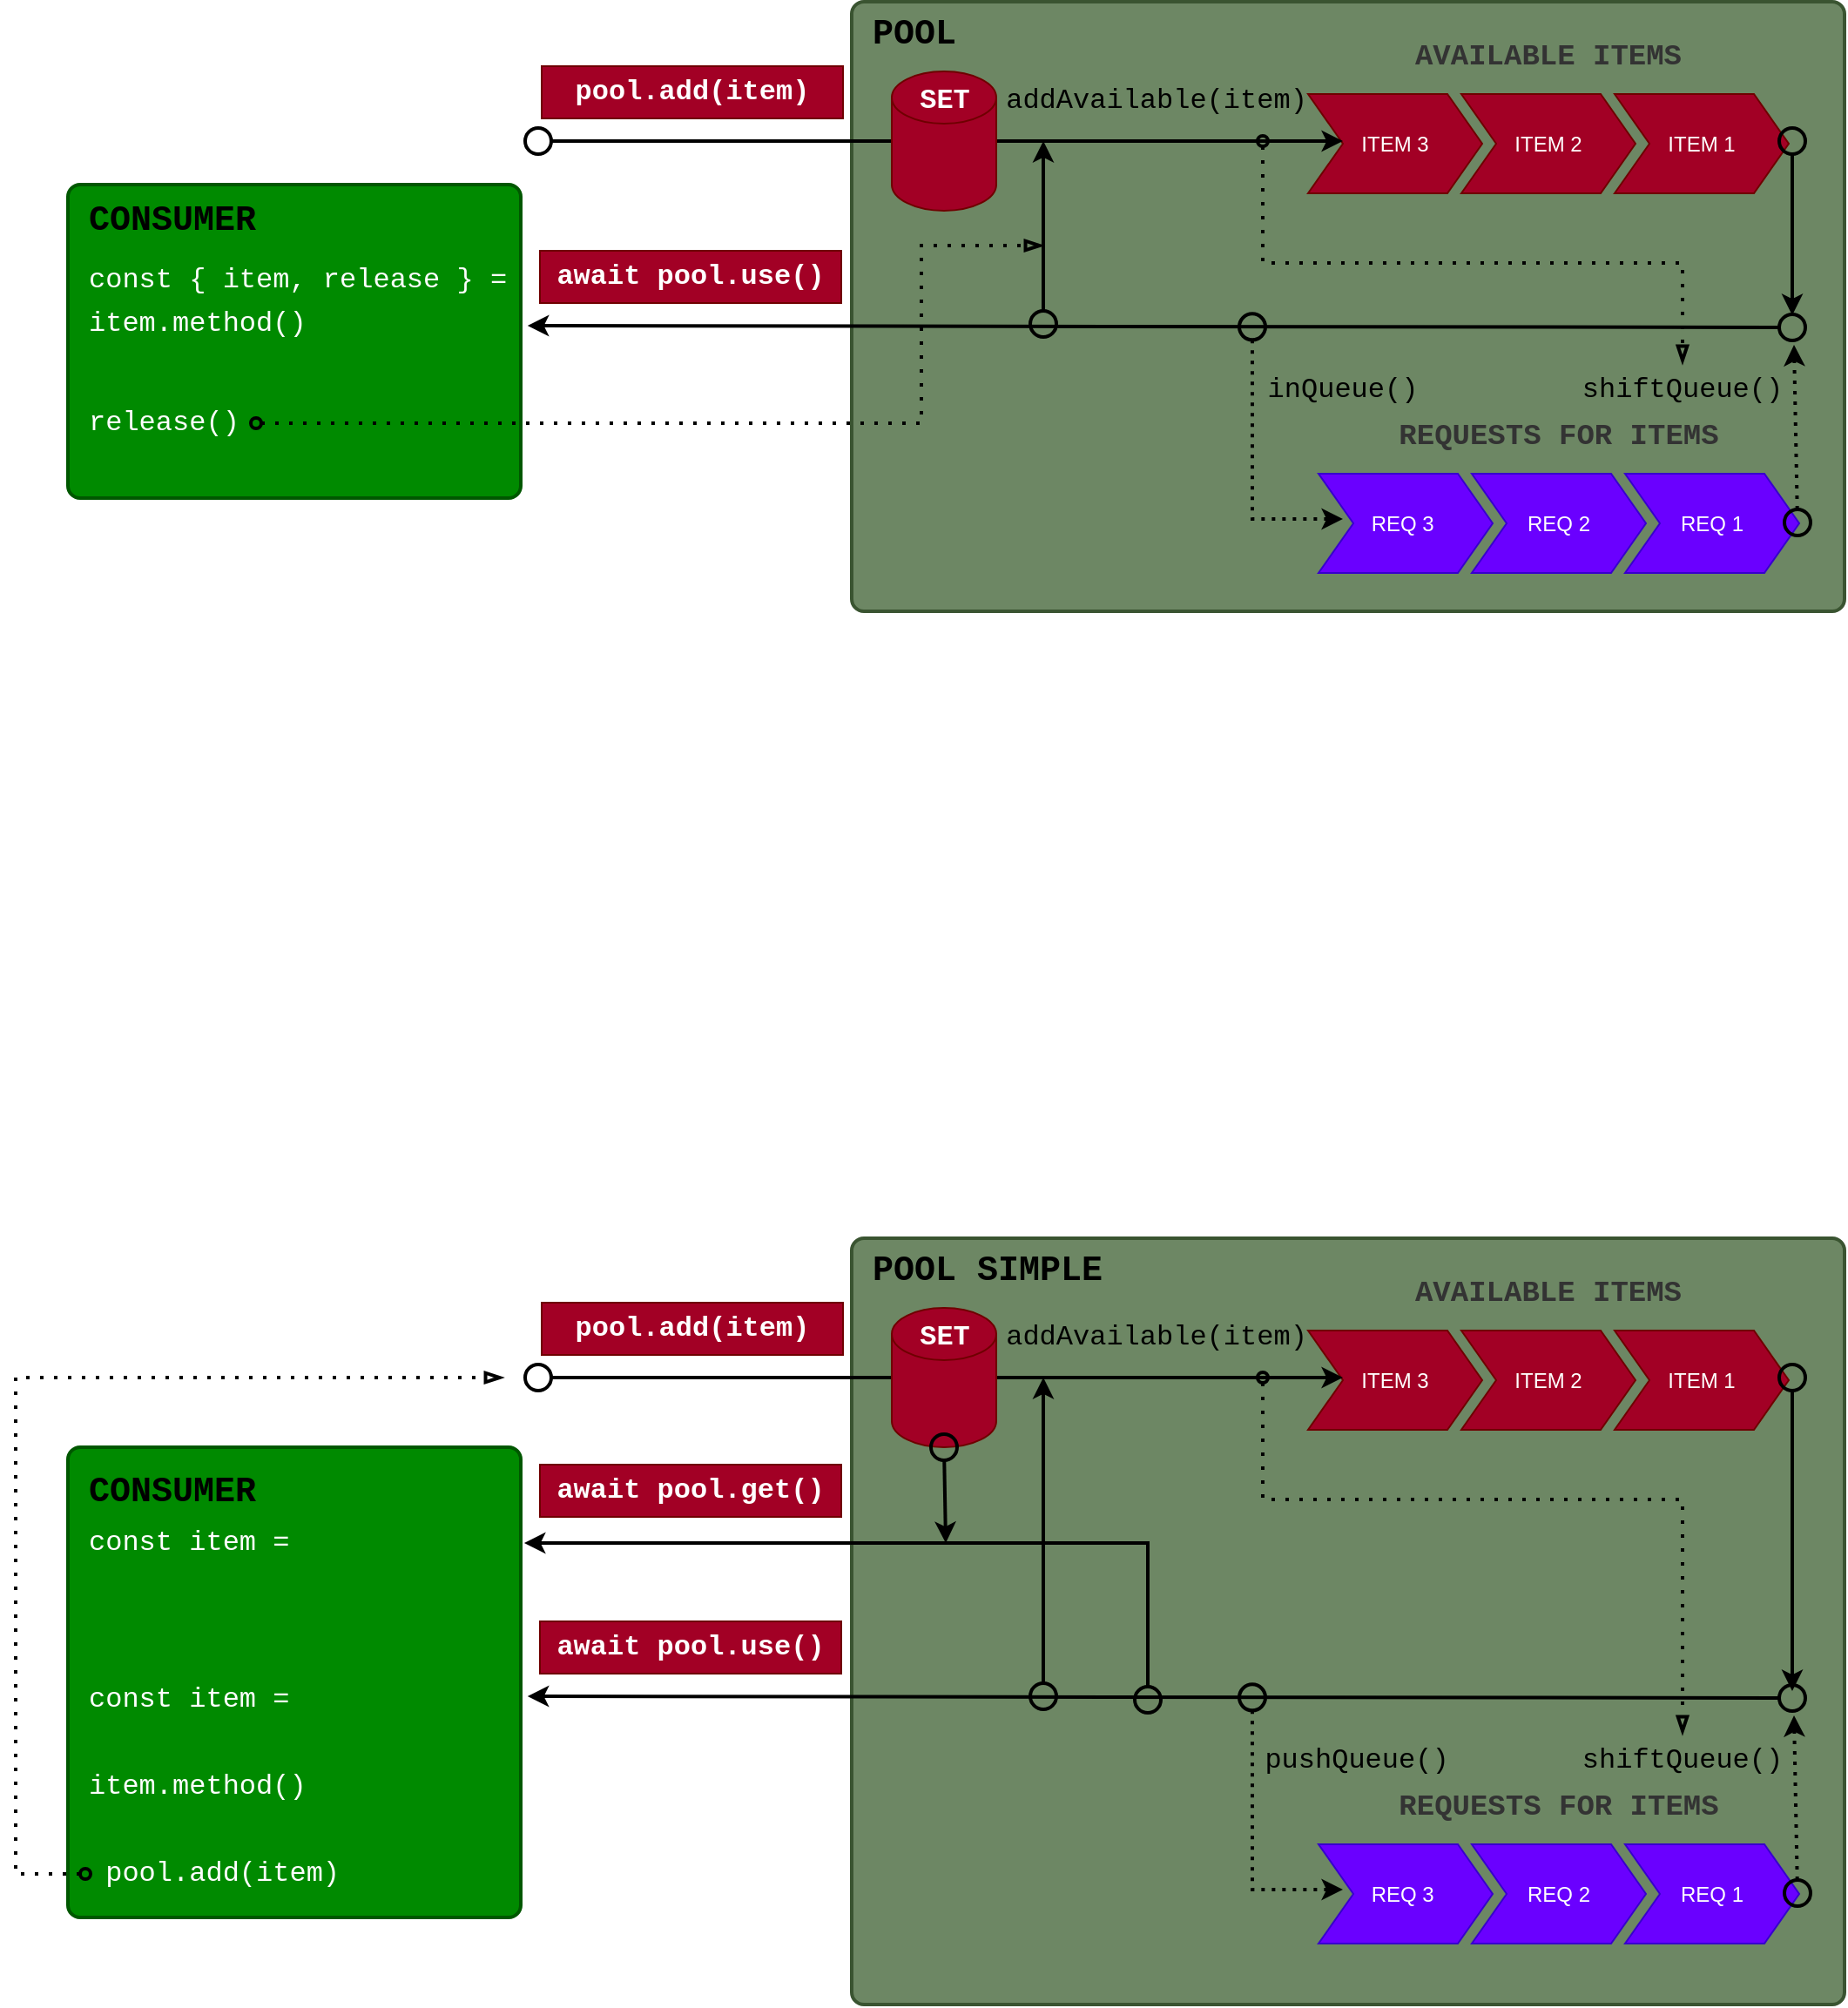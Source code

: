 <mxfile version="20.8.10" type="device" pages="2"><diagram id="prtHgNgQTEPvFCAcTncT" name="POOL"><mxGraphModel dx="2388" dy="1397" grid="1" gridSize="10" guides="1" tooltips="1" connect="1" arrows="1" fold="1" page="1" pageScale="1" pageWidth="1169" pageHeight="827" math="0" shadow="0"><root><mxCell id="0"/><mxCell id="1" parent="0"/><mxCell id="layP9ToiB4lRC02KzmWV-31" value="" style="rounded=1;whiteSpace=wrap;html=1;absoluteArcSize=1;arcSize=14;strokeWidth=2;fillColor=#008a00;strokeColor=#005700;fontColor=#ffffff;" parent="1" vertex="1"><mxGeometry x="50" y="315" width="260" height="180" as="geometry"/></mxCell><mxCell id="layP9ToiB4lRC02KzmWV-10" value="" style="rounded=1;whiteSpace=wrap;html=1;absoluteArcSize=1;arcSize=14;strokeWidth=2;fillColor=#6d8764;fontColor=#ffffff;strokeColor=#3A5431;" parent="1" vertex="1"><mxGeometry x="500" y="210" width="570" height="350" as="geometry"/></mxCell><mxCell id="layP9ToiB4lRC02KzmWV-11" value="&lt;font color=&quot;#333333&quot; style=&quot;font-size: 17px;&quot; face=&quot;Courier New&quot;&gt;AVAILABLE ITEMS&lt;/font&gt;" style="swimlane;childLayout=stackLayout;horizontal=1;fillColor=none;horizontalStack=1;resizeParent=1;resizeParentMax=0;resizeLast=0;collapsible=0;strokeColor=none;stackBorder=10;stackSpacing=-12;resizable=1;align=center;points=[];whiteSpace=wrap;html=1;" parent="1" vertex="1"><mxGeometry x="752" y="230" width="296" height="100" as="geometry"/></mxCell><mxCell id="layP9ToiB4lRC02KzmWV-12" value="ITEM 3" style="shape=step;perimeter=stepPerimeter;fixedSize=1;points=[];whiteSpace=wrap;html=1;fillColor=#a20025;fontColor=#ffffff;strokeColor=#6F0000;" parent="layP9ToiB4lRC02KzmWV-11" vertex="1"><mxGeometry x="10" y="33" width="100" height="57" as="geometry"/></mxCell><mxCell id="layP9ToiB4lRC02KzmWV-13" value="ITEM 2" style="shape=step;perimeter=stepPerimeter;fixedSize=1;points=[];whiteSpace=wrap;html=1;fillColor=#a20025;fontColor=#ffffff;strokeColor=#6F0000;" parent="layP9ToiB4lRC02KzmWV-11" vertex="1"><mxGeometry x="98" y="33" width="100" height="57" as="geometry"/></mxCell><mxCell id="layP9ToiB4lRC02KzmWV-14" value="ITEM 1" style="shape=step;perimeter=stepPerimeter;fixedSize=1;points=[];whiteSpace=wrap;html=1;fillColor=#a20025;fontColor=#ffffff;strokeColor=#6F0000;" parent="layP9ToiB4lRC02KzmWV-11" vertex="1"><mxGeometry x="186" y="33" width="100" height="57" as="geometry"/></mxCell><mxCell id="layP9ToiB4lRC02KzmWV-16" value="&lt;font color=&quot;#333333&quot; style=&quot;font-size: 17px;&quot; face=&quot;Courier New&quot;&gt;REQUESTS FOR ITEMS&lt;/font&gt;" style="swimlane;childLayout=stackLayout;horizontal=1;fillColor=none;horizontalStack=1;resizeParent=1;resizeParentMax=0;resizeLast=0;collapsible=0;strokeColor=none;stackBorder=10;stackSpacing=-12;resizable=1;align=center;points=[];whiteSpace=wrap;html=1;" parent="1" vertex="1"><mxGeometry x="758" y="448" width="296" height="100" as="geometry"/></mxCell><mxCell id="layP9ToiB4lRC02KzmWV-17" value="REQ 3&amp;nbsp;" style="shape=step;perimeter=stepPerimeter;fixedSize=1;points=[];whiteSpace=wrap;html=1;fillColor=#6a00ff;fontColor=#ffffff;strokeColor=#3700CC;" parent="layP9ToiB4lRC02KzmWV-16" vertex="1"><mxGeometry x="10" y="33" width="100" height="57" as="geometry"/></mxCell><mxCell id="layP9ToiB4lRC02KzmWV-18" value="REQ 2" style="shape=step;perimeter=stepPerimeter;fixedSize=1;points=[];whiteSpace=wrap;html=1;fillColor=#6a00ff;fontColor=#ffffff;strokeColor=#3700CC;" parent="layP9ToiB4lRC02KzmWV-16" vertex="1"><mxGeometry x="98" y="33" width="100" height="57" as="geometry"/></mxCell><mxCell id="layP9ToiB4lRC02KzmWV-19" value="REQ 1" style="shape=step;perimeter=stepPerimeter;fixedSize=1;points=[];whiteSpace=wrap;html=1;fillColor=#6a00ff;fontColor=#ffffff;strokeColor=#3700CC;" parent="layP9ToiB4lRC02KzmWV-16" vertex="1"><mxGeometry x="186" y="33" width="100" height="57" as="geometry"/></mxCell><mxCell id="layP9ToiB4lRC02KzmWV-22" value="" style="endArrow=classic;html=1;rounded=0;entryX=0.2;entryY=0.474;entryDx=0;entryDy=0;entryPerimeter=0;spacing=2;strokeWidth=2;startArrow=oval;startFill=0;startSize=15;" parent="1" target="layP9ToiB4lRC02KzmWV-12" edge="1"><mxGeometry relative="1" as="geometry"><mxPoint x="320" y="290" as="sourcePoint"/><mxPoint x="570" y="290" as="targetPoint"/></mxGeometry></mxCell><mxCell id="layP9ToiB4lRC02KzmWV-29" value="" style="endArrow=classic;html=1;rounded=0;startArrow=oval;startFill=0;endSize=6;startSize=15;spacing=2;strokeWidth=2;entryX=1.015;entryY=0.45;entryDx=0;entryDy=0;entryPerimeter=0;" parent="1" target="layP9ToiB4lRC02KzmWV-31" edge="1"><mxGeometry relative="1" as="geometry"><mxPoint x="1040" y="397" as="sourcePoint"/><mxPoint x="340" y="397" as="targetPoint"/></mxGeometry></mxCell><mxCell id="layP9ToiB4lRC02KzmWV-32" value="" style="endArrow=classic;html=1;rounded=0;spacing=2;strokeWidth=2;startArrow=oval;startFill=0;endSize=6;startSize=15;" parent="1" edge="1"><mxGeometry width="50" height="50" relative="1" as="geometry"><mxPoint x="610" y="395" as="sourcePoint"/><mxPoint x="610" y="290" as="targetPoint"/></mxGeometry></mxCell><mxCell id="layP9ToiB4lRC02KzmWV-37" value="" style="endArrow=classic;html=1;rounded=0;exitX=0.99;exitY=0.491;exitDx=0;exitDy=0;exitPerimeter=0;startArrow=oval;startFill=0;endFill=1;endSize=6;startSize=15;spacing=2;strokeWidth=2;dashed=1;dashPattern=1 2;" parent="1" source="layP9ToiB4lRC02KzmWV-19" edge="1"><mxGeometry width="50" height="50" relative="1" as="geometry"><mxPoint x="1002" y="340" as="sourcePoint"/><mxPoint x="1041" y="407" as="targetPoint"/></mxGeometry></mxCell><mxCell id="layP9ToiB4lRC02KzmWV-38" value="pool.add(item)" style="text;html=1;strokeColor=#6F0000;fillColor=#a20025;align=center;verticalAlign=middle;whiteSpace=wrap;rounded=0;fontFamily=Courier New;fontSize=16;fontColor=#ffffff;fontStyle=1" parent="1" vertex="1"><mxGeometry x="322" y="247" width="173" height="30" as="geometry"/></mxCell><mxCell id="layP9ToiB4lRC02KzmWV-39" value="await pool.use()" style="text;html=1;strokeColor=#6F0000;fillColor=#a20025;align=center;verticalAlign=middle;whiteSpace=wrap;rounded=0;fontFamily=Courier New;fontSize=16;fontColor=#ffffff;fontStyle=1" parent="1" vertex="1"><mxGeometry x="321" y="353" width="173" height="30" as="geometry"/></mxCell><mxCell id="layP9ToiB4lRC02KzmWV-40" value="release()" style="text;html=1;strokeColor=none;fillColor=none;align=left;verticalAlign=middle;whiteSpace=wrap;rounded=0;fontFamily=Courier New;fontSize=16;fontColor=#ffffff;" parent="1" vertex="1"><mxGeometry x="60" y="437" width="98" height="30" as="geometry"/></mxCell><mxCell id="layP9ToiB4lRC02KzmWV-43" value="shiftQueue()" style="text;html=1;strokeColor=none;fillColor=none;align=center;verticalAlign=middle;whiteSpace=wrap;rounded=0;fontFamily=Courier New;fontSize=16;" parent="1" vertex="1"><mxGeometry x="917" y="418" width="120" height="30" as="geometry"/></mxCell><mxCell id="layP9ToiB4lRC02KzmWV-44" value="inQueue()" style="text;html=1;strokeColor=none;fillColor=none;align=center;verticalAlign=middle;whiteSpace=wrap;rounded=0;fontFamily=Courier New;fontSize=16;" parent="1" vertex="1"><mxGeometry x="752" y="418" width="60" height="30" as="geometry"/></mxCell><mxCell id="layP9ToiB4lRC02KzmWV-47" value="" style="endArrow=classic;html=1;rounded=0;startArrow=oval;startFill=0;startSize=15;spacing=2;strokeWidth=2;edgeStyle=elbowEdgeStyle;elbow=vertical;dashed=1;dashPattern=1 2;entryX=0.14;entryY=0.456;entryDx=0;entryDy=0;entryPerimeter=0;" parent="1" target="layP9ToiB4lRC02KzmWV-17" edge="1"><mxGeometry width="50" height="50" relative="1" as="geometry"><mxPoint x="730" y="396.68" as="sourcePoint"/><mxPoint x="780" y="490" as="targetPoint"/><Array as="points"><mxPoint x="760" y="507"/></Array></mxGeometry></mxCell><mxCell id="layP9ToiB4lRC02KzmWV-49" value="POOL" style="text;html=1;strokeColor=none;fillColor=none;align=left;verticalAlign=middle;whiteSpace=wrap;rounded=0;fontFamily=Courier New;fontSize=20;fontStyle=1" parent="1" vertex="1"><mxGeometry x="510" y="213" width="60" height="30" as="geometry"/></mxCell><mxCell id="layP9ToiB4lRC02KzmWV-54" value="CONSUMER" style="text;html=1;strokeColor=none;fillColor=none;align=left;verticalAlign=middle;whiteSpace=wrap;rounded=0;fontFamily=Courier New;fontSize=20;fontStyle=1" parent="1" vertex="1"><mxGeometry x="60" y="320" width="60" height="30" as="geometry"/></mxCell><mxCell id="layP9ToiB4lRC02KzmWV-55" value="" style="endArrow=blockThin;dashed=1;html=1;dashPattern=1 3;strokeWidth=2;rounded=0;edgeStyle=elbowEdgeStyle;startArrow=oval;startFill=0;endFill=0;entryX=0.5;entryY=0;entryDx=0;entryDy=0;elbow=vertical;" parent="1" target="layP9ToiB4lRC02KzmWV-43" edge="1"><mxGeometry width="50" height="50" relative="1" as="geometry"><mxPoint x="736" y="290" as="sourcePoint"/><mxPoint x="889.0" y="366" as="targetPoint"/><Array as="points"><mxPoint x="860" y="360"/></Array></mxGeometry></mxCell><mxCell id="-CQFBuDnWnxYUMfJOQEK-1" value="addAvailable(item)" style="text;html=1;strokeColor=none;fillColor=none;align=center;verticalAlign=middle;whiteSpace=wrap;rounded=0;fontFamily=Courier New;fontSize=16;" parent="1" vertex="1"><mxGeometry x="615" y="252" width="120" height="30" as="geometry"/></mxCell><mxCell id="hxqacitkzJQxrEjLy1sz-1" value="const&amp;nbsp;{ item, release } =" style="text;html=1;strokeColor=none;fillColor=none;align=left;verticalAlign=middle;whiteSpace=wrap;rounded=0;fontFamily=Courier New;fontSize=16;fontColor=#ffffff;" parent="1" vertex="1"><mxGeometry x="60" y="355" width="250" height="30" as="geometry"/></mxCell><mxCell id="hxqacitkzJQxrEjLy1sz-2" value="item.method()" style="text;html=1;strokeColor=none;fillColor=none;align=left;verticalAlign=middle;whiteSpace=wrap;rounded=0;fontFamily=Courier New;fontSize=16;fontColor=#ffffff;" parent="1" vertex="1"><mxGeometry x="60" y="379.5" width="98" height="30" as="geometry"/></mxCell><mxCell id="hxqacitkzJQxrEjLy1sz-5" value="" style="endArrow=blockThin;dashed=1;html=1;dashPattern=1 3;strokeWidth=2;rounded=0;edgeStyle=elbowEdgeStyle;startArrow=oval;startFill=0;endFill=0;exitX=1;exitY=0.5;exitDx=0;exitDy=0;" parent="1" source="layP9ToiB4lRC02KzmWV-40" edge="1"><mxGeometry width="50" height="50" relative="1" as="geometry"><mxPoint x="330" y="450" as="sourcePoint"/><mxPoint x="610" y="350" as="targetPoint"/><Array as="points"><mxPoint x="540" y="420"/></Array></mxGeometry></mxCell><mxCell id="U_ddFZ2nkHVzu4WkRLTJ-3" value="" style="endArrow=classic;html=1;rounded=0;spacing=2;strokeWidth=2;startArrow=oval;startFill=0;endSize=6;startSize=15;exitX=1.02;exitY=0.474;exitDx=0;exitDy=0;exitPerimeter=0;" parent="1" source="layP9ToiB4lRC02KzmWV-14" edge="1"><mxGeometry width="50" height="50" relative="1" as="geometry"><mxPoint x="1010" y="440" as="sourcePoint"/><mxPoint x="1040" y="390" as="targetPoint"/></mxGeometry></mxCell><mxCell id="dOyptY4ot9F83NCu5IWQ-2" value="" style="shape=cylinder3;whiteSpace=wrap;html=1;boundedLbl=1;backgroundOutline=1;size=15;fontSize=12;fontFamily=Helvetica;fillColor=#a20025;strokeColor=#6F0000;fontColor=#ffffff;gradientColor=none;rounded=0;" parent="1" vertex="1"><mxGeometry x="523" y="250" width="60" height="80" as="geometry"/></mxCell><mxCell id="dOyptY4ot9F83NCu5IWQ-3" value="SET" style="text;html=1;strokeColor=none;fillColor=none;align=center;verticalAlign=middle;whiteSpace=wrap;rounded=0;fontFamily=Courier New;fontSize=16;fontColor=#ffffff;fontStyle=1" parent="1" vertex="1"><mxGeometry x="533.5" y="252" width="39" height="30" as="geometry"/></mxCell><mxCell id="q2NDFswc4IHR9Oi5bG0A-1" value="" style="rounded=1;whiteSpace=wrap;html=1;absoluteArcSize=1;arcSize=14;strokeWidth=2;fillColor=#008a00;strokeColor=#005700;fontColor=#ffffff;" parent="1" vertex="1"><mxGeometry x="50" y="1040" width="260" height="270" as="geometry"/></mxCell><mxCell id="q2NDFswc4IHR9Oi5bG0A-2" value="" style="rounded=1;whiteSpace=wrap;html=1;absoluteArcSize=1;arcSize=14;strokeWidth=2;fillColor=#6d8764;fontColor=#ffffff;strokeColor=#3A5431;" parent="1" vertex="1"><mxGeometry x="500" y="920" width="570" height="440" as="geometry"/></mxCell><mxCell id="q2NDFswc4IHR9Oi5bG0A-3" value="&lt;font color=&quot;#333333&quot; style=&quot;font-size: 17px;&quot; face=&quot;Courier New&quot;&gt;AVAILABLE ITEMS&lt;/font&gt;" style="swimlane;childLayout=stackLayout;horizontal=1;fillColor=none;horizontalStack=1;resizeParent=1;resizeParentMax=0;resizeLast=0;collapsible=0;strokeColor=none;stackBorder=10;stackSpacing=-12;resizable=1;align=center;points=[];whiteSpace=wrap;html=1;" parent="1" vertex="1"><mxGeometry x="752" y="940" width="296" height="100" as="geometry"/></mxCell><mxCell id="q2NDFswc4IHR9Oi5bG0A-4" value="ITEM 3" style="shape=step;perimeter=stepPerimeter;fixedSize=1;points=[];whiteSpace=wrap;html=1;fillColor=#a20025;fontColor=#ffffff;strokeColor=#6F0000;" parent="q2NDFswc4IHR9Oi5bG0A-3" vertex="1"><mxGeometry x="10" y="33" width="100" height="57" as="geometry"/></mxCell><mxCell id="q2NDFswc4IHR9Oi5bG0A-5" value="ITEM 2" style="shape=step;perimeter=stepPerimeter;fixedSize=1;points=[];whiteSpace=wrap;html=1;fillColor=#a20025;fontColor=#ffffff;strokeColor=#6F0000;" parent="q2NDFswc4IHR9Oi5bG0A-3" vertex="1"><mxGeometry x="98" y="33" width="100" height="57" as="geometry"/></mxCell><mxCell id="q2NDFswc4IHR9Oi5bG0A-6" value="ITEM 1" style="shape=step;perimeter=stepPerimeter;fixedSize=1;points=[];whiteSpace=wrap;html=1;fillColor=#a20025;fontColor=#ffffff;strokeColor=#6F0000;" parent="q2NDFswc4IHR9Oi5bG0A-3" vertex="1"><mxGeometry x="186" y="33" width="100" height="57" as="geometry"/></mxCell><mxCell id="q2NDFswc4IHR9Oi5bG0A-7" value="&lt;font color=&quot;#333333&quot; style=&quot;font-size: 17px;&quot; face=&quot;Courier New&quot;&gt;REQUESTS FOR ITEMS&lt;/font&gt;" style="swimlane;childLayout=stackLayout;horizontal=1;fillColor=none;horizontalStack=1;resizeParent=1;resizeParentMax=0;resizeLast=0;collapsible=0;strokeColor=none;stackBorder=10;stackSpacing=-12;resizable=1;align=center;points=[];whiteSpace=wrap;html=1;" parent="1" vertex="1"><mxGeometry x="758" y="1235" width="296" height="100" as="geometry"/></mxCell><mxCell id="q2NDFswc4IHR9Oi5bG0A-8" value="REQ 3&amp;nbsp;" style="shape=step;perimeter=stepPerimeter;fixedSize=1;points=[];whiteSpace=wrap;html=1;fillColor=#6a00ff;fontColor=#ffffff;strokeColor=#3700CC;" parent="q2NDFswc4IHR9Oi5bG0A-7" vertex="1"><mxGeometry x="10" y="33" width="100" height="57" as="geometry"/></mxCell><mxCell id="q2NDFswc4IHR9Oi5bG0A-9" value="REQ 2" style="shape=step;perimeter=stepPerimeter;fixedSize=1;points=[];whiteSpace=wrap;html=1;fillColor=#6a00ff;fontColor=#ffffff;strokeColor=#3700CC;" parent="q2NDFswc4IHR9Oi5bG0A-7" vertex="1"><mxGeometry x="98" y="33" width="100" height="57" as="geometry"/></mxCell><mxCell id="q2NDFswc4IHR9Oi5bG0A-10" value="REQ 1" style="shape=step;perimeter=stepPerimeter;fixedSize=1;points=[];whiteSpace=wrap;html=1;fillColor=#6a00ff;fontColor=#ffffff;strokeColor=#3700CC;" parent="q2NDFswc4IHR9Oi5bG0A-7" vertex="1"><mxGeometry x="186" y="33" width="100" height="57" as="geometry"/></mxCell><mxCell id="q2NDFswc4IHR9Oi5bG0A-11" value="" style="endArrow=classic;html=1;rounded=0;entryX=0.2;entryY=0.474;entryDx=0;entryDy=0;entryPerimeter=0;spacing=2;strokeWidth=2;startArrow=oval;startFill=0;startSize=15;" parent="1" target="q2NDFswc4IHR9Oi5bG0A-4" edge="1"><mxGeometry relative="1" as="geometry"><mxPoint x="320" y="1000" as="sourcePoint"/><mxPoint x="570" y="1000" as="targetPoint"/></mxGeometry></mxCell><mxCell id="q2NDFswc4IHR9Oi5bG0A-12" value="" style="endArrow=classic;html=1;rounded=0;startArrow=oval;startFill=0;endSize=6;startSize=15;spacing=2;strokeWidth=2;entryX=1.015;entryY=0.45;entryDx=0;entryDy=0;entryPerimeter=0;" parent="1" edge="1"><mxGeometry relative="1" as="geometry"><mxPoint x="1040" y="1184" as="sourcePoint"/><mxPoint x="313.9" y="1183" as="targetPoint"/></mxGeometry></mxCell><mxCell id="q2NDFswc4IHR9Oi5bG0A-13" value="" style="endArrow=classic;html=1;rounded=0;spacing=2;strokeWidth=2;startArrow=oval;startFill=0;endSize=6;startSize=15;" parent="1" edge="1"><mxGeometry width="50" height="50" relative="1" as="geometry"><mxPoint x="610" y="1183" as="sourcePoint"/><mxPoint x="610" y="1000" as="targetPoint"/></mxGeometry></mxCell><mxCell id="q2NDFswc4IHR9Oi5bG0A-14" value="" style="endArrow=classic;html=1;rounded=0;exitX=0.99;exitY=0.491;exitDx=0;exitDy=0;exitPerimeter=0;startArrow=oval;startFill=0;endFill=1;endSize=6;startSize=15;spacing=2;strokeWidth=2;dashed=1;dashPattern=1 2;" parent="1" source="q2NDFswc4IHR9Oi5bG0A-10" edge="1"><mxGeometry width="50" height="50" relative="1" as="geometry"><mxPoint x="1002" y="1127" as="sourcePoint"/><mxPoint x="1041" y="1194" as="targetPoint"/></mxGeometry></mxCell><mxCell id="q2NDFswc4IHR9Oi5bG0A-15" value="pool.add(item)" style="text;html=1;strokeColor=#6F0000;fillColor=#a20025;align=center;verticalAlign=middle;whiteSpace=wrap;rounded=0;fontFamily=Courier New;fontSize=16;fontColor=#ffffff;fontStyle=1" parent="1" vertex="1"><mxGeometry x="322" y="957" width="173" height="30" as="geometry"/></mxCell><mxCell id="q2NDFswc4IHR9Oi5bG0A-16" value="await pool.use()" style="text;html=1;strokeColor=#6F0000;fillColor=#a20025;align=center;verticalAlign=middle;whiteSpace=wrap;rounded=0;fontFamily=Courier New;fontSize=16;fontColor=#ffffff;fontStyle=1" parent="1" vertex="1"><mxGeometry x="321" y="1140" width="173" height="30" as="geometry"/></mxCell><mxCell id="q2NDFswc4IHR9Oi5bG0A-17" value="&amp;nbsp;pool.add(item)" style="text;html=1;strokeColor=none;fillColor=none;align=left;verticalAlign=middle;whiteSpace=wrap;rounded=0;fontFamily=Courier New;fontSize=16;fontColor=#ffffff;" parent="1" vertex="1"><mxGeometry x="60" y="1270" width="150" height="30" as="geometry"/></mxCell><mxCell id="q2NDFswc4IHR9Oi5bG0A-18" value="shiftQueue()" style="text;html=1;strokeColor=none;fillColor=none;align=center;verticalAlign=middle;whiteSpace=wrap;rounded=0;fontFamily=Courier New;fontSize=16;" parent="1" vertex="1"><mxGeometry x="917" y="1205" width="120" height="30" as="geometry"/></mxCell><mxCell id="q2NDFswc4IHR9Oi5bG0A-19" value="pushQueue()" style="text;html=1;strokeColor=none;fillColor=none;align=center;verticalAlign=middle;whiteSpace=wrap;rounded=0;fontFamily=Courier New;fontSize=16;" parent="1" vertex="1"><mxGeometry x="760" y="1205" width="60" height="30" as="geometry"/></mxCell><mxCell id="q2NDFswc4IHR9Oi5bG0A-20" value="" style="endArrow=classic;html=1;rounded=0;startArrow=oval;startFill=0;startSize=15;spacing=2;strokeWidth=2;edgeStyle=elbowEdgeStyle;elbow=vertical;dashed=1;dashPattern=1 2;entryX=0.14;entryY=0.456;entryDx=0;entryDy=0;entryPerimeter=0;" parent="1" target="q2NDFswc4IHR9Oi5bG0A-8" edge="1"><mxGeometry width="50" height="50" relative="1" as="geometry"><mxPoint x="730" y="1183.68" as="sourcePoint"/><mxPoint x="780" y="1277" as="targetPoint"/><Array as="points"><mxPoint x="760" y="1294"/></Array></mxGeometry></mxCell><mxCell id="q2NDFswc4IHR9Oi5bG0A-21" value="POOL SIMPLE" style="text;html=1;strokeColor=none;fillColor=none;align=left;verticalAlign=middle;whiteSpace=wrap;rounded=0;fontFamily=Courier New;fontSize=20;fontStyle=1" parent="1" vertex="1"><mxGeometry x="510" y="923" width="160" height="30" as="geometry"/></mxCell><mxCell id="q2NDFswc4IHR9Oi5bG0A-22" value="CONSUMER" style="text;html=1;strokeColor=none;fillColor=none;align=left;verticalAlign=middle;whiteSpace=wrap;rounded=0;fontFamily=Courier New;fontSize=20;fontStyle=1" parent="1" vertex="1"><mxGeometry x="60" y="1050" width="60" height="30" as="geometry"/></mxCell><mxCell id="q2NDFswc4IHR9Oi5bG0A-23" value="" style="endArrow=blockThin;dashed=1;html=1;dashPattern=1 3;strokeWidth=2;rounded=0;edgeStyle=elbowEdgeStyle;startArrow=oval;startFill=0;endFill=0;entryX=0.5;entryY=0;entryDx=0;entryDy=0;elbow=vertical;" parent="1" target="q2NDFswc4IHR9Oi5bG0A-18" edge="1"><mxGeometry width="50" height="50" relative="1" as="geometry"><mxPoint x="736" y="1000" as="sourcePoint"/><mxPoint x="889.0" y="1076" as="targetPoint"/><Array as="points"><mxPoint x="860" y="1070"/></Array></mxGeometry></mxCell><mxCell id="q2NDFswc4IHR9Oi5bG0A-24" value="addAvailable(item)" style="text;html=1;strokeColor=none;fillColor=none;align=center;verticalAlign=middle;whiteSpace=wrap;rounded=0;fontFamily=Courier New;fontSize=16;" parent="1" vertex="1"><mxGeometry x="615" y="962" width="120" height="30" as="geometry"/></mxCell><mxCell id="q2NDFswc4IHR9Oi5bG0A-25" value="const item =" style="text;html=1;strokeColor=none;fillColor=none;align=left;verticalAlign=middle;whiteSpace=wrap;rounded=0;fontFamily=Courier New;fontSize=16;fontColor=#ffffff;" parent="1" vertex="1"><mxGeometry x="60" y="1080" width="250" height="30" as="geometry"/></mxCell><mxCell id="q2NDFswc4IHR9Oi5bG0A-26" value="item.method()" style="text;html=1;strokeColor=none;fillColor=none;align=left;verticalAlign=middle;whiteSpace=wrap;rounded=0;fontFamily=Courier New;fontSize=16;fontColor=#ffffff;" parent="1" vertex="1"><mxGeometry x="60" y="1220" width="98" height="30" as="geometry"/></mxCell><mxCell id="q2NDFswc4IHR9Oi5bG0A-27" value="" style="endArrow=blockThin;dashed=1;html=1;dashPattern=1 3;strokeWidth=2;rounded=0;edgeStyle=elbowEdgeStyle;startArrow=oval;startFill=0;endFill=0;exitX=0;exitY=0.5;exitDx=0;exitDy=0;" parent="1" source="q2NDFswc4IHR9Oi5bG0A-17" edge="1"><mxGeometry width="50" height="50" relative="1" as="geometry"><mxPoint x="330" y="1160" as="sourcePoint"/><mxPoint x="300" y="1000" as="targetPoint"/><Array as="points"><mxPoint x="20" y="1160"/></Array></mxGeometry></mxCell><mxCell id="q2NDFswc4IHR9Oi5bG0A-28" value="" style="endArrow=classic;html=1;rounded=0;spacing=2;strokeWidth=2;startArrow=oval;startFill=0;endSize=6;startSize=15;exitX=1.02;exitY=0.474;exitDx=0;exitDy=0;exitPerimeter=0;" parent="1" source="q2NDFswc4IHR9Oi5bG0A-6" edge="1"><mxGeometry width="50" height="50" relative="1" as="geometry"><mxPoint x="1010" y="1150" as="sourcePoint"/><mxPoint x="1040" y="1180" as="targetPoint"/></mxGeometry></mxCell><mxCell id="q2NDFswc4IHR9Oi5bG0A-29" value="" style="shape=cylinder3;whiteSpace=wrap;html=1;boundedLbl=1;backgroundOutline=1;size=15;fontSize=12;fontFamily=Helvetica;fillColor=#a20025;strokeColor=#6F0000;fontColor=#ffffff;gradientColor=none;rounded=0;" parent="1" vertex="1"><mxGeometry x="523" y="960" width="60" height="80" as="geometry"/></mxCell><mxCell id="q2NDFswc4IHR9Oi5bG0A-30" value="SET" style="text;html=1;strokeColor=none;fillColor=none;align=center;verticalAlign=middle;whiteSpace=wrap;rounded=0;fontFamily=Courier New;fontSize=16;fontColor=#ffffff;fontStyle=1" parent="1" vertex="1"><mxGeometry x="533.5" y="962" width="39" height="30" as="geometry"/></mxCell><mxCell id="q2NDFswc4IHR9Oi5bG0A-31" value="await pool.get()" style="text;html=1;strokeColor=#6F0000;fillColor=#a20025;align=center;verticalAlign=middle;whiteSpace=wrap;rounded=0;fontFamily=Courier New;fontSize=16;fontColor=#ffffff;fontStyle=1" parent="1" vertex="1"><mxGeometry x="321" y="1050" width="173" height="30" as="geometry"/></mxCell><mxCell id="q2NDFswc4IHR9Oi5bG0A-32" value="" style="endArrow=classic;html=1;rounded=0;startArrow=oval;startFill=0;endSize=6;startSize=15;spacing=2;strokeWidth=2;entryX=1.015;entryY=0.45;entryDx=0;entryDy=0;entryPerimeter=0;edgeStyle=orthogonalEdgeStyle;" parent="1" edge="1"><mxGeometry relative="1" as="geometry"><mxPoint x="670" y="1185" as="sourcePoint"/><mxPoint x="311.95" y="1095" as="targetPoint"/><Array as="points"><mxPoint x="670" y="1095"/></Array></mxGeometry></mxCell><mxCell id="q2NDFswc4IHR9Oi5bG0A-33" value="" style="endArrow=classic;html=1;rounded=0;spacing=2;strokeWidth=2;startArrow=oval;startFill=0;endSize=6;startSize=15;exitX=0.5;exitY=1;exitDx=0;exitDy=0;exitPerimeter=0;" parent="1" source="q2NDFswc4IHR9Oi5bG0A-29" edge="1"><mxGeometry width="50" height="50" relative="1" as="geometry"><mxPoint x="552.5" y="1049.998" as="sourcePoint"/><mxPoint x="554" y="1095" as="targetPoint"/></mxGeometry></mxCell><mxCell id="q2NDFswc4IHR9Oi5bG0A-34" value="const item =" style="text;html=1;strokeColor=none;fillColor=none;align=left;verticalAlign=middle;whiteSpace=wrap;rounded=0;fontFamily=Courier New;fontSize=16;fontColor=#ffffff;" parent="1" vertex="1"><mxGeometry x="60" y="1170" width="250" height="30" as="geometry"/></mxCell></root></mxGraphModel></diagram><diagram id="bSVLDUmtunfN6azAAVbz" name="IMPRESS"><mxGraphModel dx="573" dy="335" grid="1" gridSize="10" guides="1" tooltips="1" connect="1" arrows="1" fold="1" page="1" pageScale="1" pageWidth="1169" pageHeight="827" math="0" shadow="0"><root><mxCell id="0"/><mxCell id="1" parent="0"/><mxCell id="WltT2IjfWszcJkGQE8MS-1" value="IMPRESS" style="swimlane;whiteSpace=wrap;html=1;fillColor=#d80073;strokeColor=#A50040;fontColor=#ffffff;glass=0;" parent="1" vertex="1"><mxGeometry x="40" y="30" width="1020" height="690" as="geometry"><mxRectangle x="40" y="30" width="90" height="30" as="alternateBounds"/></mxGeometry></mxCell><mxCell id="WltT2IjfWszcJkGQE8MS-4" value="IMPRESS STATE" style="swimlane;whiteSpace=wrap;html=1;fillColor=#60a917;fontColor=#ffffff;strokeColor=#2D7600;strokeWidth=2;" parent="WltT2IjfWszcJkGQE8MS-1" vertex="1"><mxGeometry x="18" y="46" width="220" height="240" as="geometry"/></mxCell><mxCell id="WltT2IjfWszcJkGQE8MS-5" value="&lt;div style=&quot;font-family: Consolas, &amp;quot;Courier New&amp;quot;, monospace; font-size: 14px; line-height: 19px;&quot;&gt;&lt;div style=&quot;&quot;&gt;&lt;font color=&quot;#9872a2&quot;&gt;logger&lt;/font&gt;&lt;font color=&quot;#c5c8c6&quot;&gt;: &lt;/font&gt;&lt;span style=&quot;color: rgb(64, 128, 128);&quot;&gt;null&lt;/span&gt;&lt;font color=&quot;#c5c8c6&quot;&gt;,&lt;/font&gt;&lt;/div&gt;&lt;div style=&quot;color: rgb(197, 200, 198);&quot;&gt;&lt;span style=&quot;color: #9872a2;&quot;&gt;config&lt;/span&gt;: &lt;span style=&quot;color: #408080;&quot;&gt;null&lt;/span&gt;,&lt;/div&gt;&lt;div style=&quot;color: rgb(197, 200, 198);&quot;&gt;&lt;span style=&quot;color: #9872a2;&quot;&gt;planner&lt;/span&gt;: &lt;span style=&quot;color: #408080;&quot;&gt;null&lt;/span&gt;,&lt;/div&gt;&lt;div style=&quot;color: rgb(197, 200, 198);&quot;&gt;&lt;span style=&quot;color: #ce6700;&quot;&gt;close&lt;/span&gt;: () &lt;span style=&quot;color: #9872a2;&quot;&gt;=&amp;gt;&lt;/span&gt; {},&lt;/div&gt;&lt;div style=&quot;color: rgb(197, 200, 198);&quot;&gt;&lt;span style=&quot;color: #9872a2;&quot;&gt;finalization&lt;/span&gt;: &lt;span style=&quot;color: #408080;&quot;&gt;false&lt;/span&gt;,&lt;/div&gt;&lt;div style=&quot;color: rgb(197, 200, 198);&quot;&gt;&lt;span style=&quot;color: #9872a2;&quot;&gt;initialization&lt;/span&gt;: &lt;span style=&quot;color: #408080;&quot;&gt;true&lt;/span&gt;,&lt;/div&gt;&lt;div style=&quot;color: rgb(197, 200, 198);&quot;&gt;&lt;span style=&quot;color: #9872a2;&quot;&gt;console&lt;/span&gt;,&lt;/div&gt;&lt;div style=&quot;color: rgb(197, 200, 198);&quot;&gt;&lt;span style=&quot;color: #9872a2;&quot;&gt;applications&lt;/span&gt;: &lt;span style=&quot;color: #676867;&quot;&gt;new&lt;/span&gt; &lt;span style=&quot;color: #c7444a;&quot;&gt;Map&lt;/span&gt;(),&lt;/div&gt;&lt;div style=&quot;color: rgb(197, 200, 198);&quot;&gt;&lt;span style=&quot;color: #9872a2;&quot;&gt;lastWorkerId&lt;/span&gt;: &lt;span style=&quot;color: #6089b4;&quot;&gt;0&lt;/span&gt;,&lt;/div&gt;&lt;div style=&quot;color: rgb(197, 200, 198);&quot;&gt;&lt;span style=&quot;color: rgb(152, 114, 162);&quot;&gt;startTimer&lt;/span&gt;: &lt;span style=&quot;color: rgb(64, 128, 128);&quot;&gt;null&lt;/span&gt;,&lt;/div&gt;&lt;/div&gt;" style="text;html=1;align=left;verticalAlign=middle;resizable=0;points=[];autosize=1;strokeColor=default;fillColor=none;dashed=1;" parent="WltT2IjfWszcJkGQE8MS-4" vertex="1"><mxGeometry x="5" y="30" width="210" height="200" as="geometry"/></mxCell><mxCell id="WltT2IjfWszcJkGQE8MS-6" value="application 1" style="swimlane;whiteSpace=wrap;html=1;fillColor=#60a917;fontColor=#ffffff;strokeColor=#2D7600;strokeWidth=2;swimlaneFillColor=none;" parent="WltT2IjfWszcJkGQE8MS-1" vertex="1"><mxGeometry x="348" y="46" width="220" height="250" as="geometry"/></mxCell><mxCell id="WltT2IjfWszcJkGQE8MS-7" value="&lt;div style=&quot;color: rgb(197, 200, 198); font-family: Consolas, &amp;quot;Courier New&amp;quot;, monospace; font-size: 14px; line-height: 19px;&quot;&gt;&lt;div style=&quot;line-height: 19px;&quot;&gt;&lt;div style=&quot;line-height: 19px;&quot;&gt;&lt;span style=&quot;color: rgb(152, 114, 162);&quot;&gt;root&lt;/span&gt;,&lt;/div&gt;&lt;div style=&quot;line-height: 19px;&quot;&gt;&lt;span style=&quot;color: #9872a2;&quot;&gt;path&lt;/span&gt;,&lt;/div&gt;&lt;div style=&quot;line-height: 19px;&quot;&gt;&lt;span style=&quot;color: #9872a2;&quot;&gt;config&lt;/span&gt;,&lt;/div&gt;&lt;div style=&quot;line-height: 19px;&quot;&gt;&lt;span style=&quot;color: #9872a2;&quot;&gt;threads&lt;/span&gt;,&lt;/div&gt;&lt;div style=&quot;line-height: 19px;&quot;&gt;&lt;span style=&quot;color: #9872a2;&quot;&gt;pool&lt;/span&gt;,&lt;/div&gt;&lt;div style=&quot;line-height: 19px;&quot;&gt;&lt;span style=&quot;color: rgb(152, 114, 162);&quot;&gt;ready&lt;/span&gt;,&lt;/div&gt;&lt;/div&gt;&lt;/div&gt;" style="text;html=1;align=left;verticalAlign=middle;resizable=0;points=[];autosize=1;strokeColor=default;fillColor=none;dashed=1;" parent="WltT2IjfWszcJkGQE8MS-6" vertex="1"><mxGeometry x="10" y="30" width="90" height="130" as="geometry"/></mxCell><mxCell id="WltT2IjfWszcJkGQE8MS-13" value="" style="endArrow=classic;html=1;rounded=0;exitX=1.006;exitY=0.733;exitDx=0;exitDy=0;exitPerimeter=0;edgeStyle=elbowEdgeStyle;entryX=-0.018;entryY=0.079;entryDx=0;entryDy=0;entryPerimeter=0;" parent="WltT2IjfWszcJkGQE8MS-1" source="WltT2IjfWszcJkGQE8MS-5" target="WltT2IjfWszcJkGQE8MS-6" edge="1"><mxGeometry width="50" height="50" relative="1" as="geometry"><mxPoint x="398" y="196" as="sourcePoint"/><mxPoint x="448" y="146" as="targetPoint"/></mxGeometry></mxCell><mxCell id="WltT2IjfWszcJkGQE8MS-15" value="" style="endArrow=classic;html=1;rounded=0;edgeStyle=elbowEdgeStyle;exitX=1;exitY=0.562;exitDx=0;exitDy=0;exitPerimeter=0;" parent="WltT2IjfWszcJkGQE8MS-1" source="WltT2IjfWszcJkGQE8MS-7" edge="1"><mxGeometry width="50" height="50" relative="1" as="geometry"><mxPoint x="448" y="146" as="sourcePoint"/><mxPoint x="738" y="313" as="targetPoint"/><Array as="points"><mxPoint x="738" y="226"/></Array></mxGeometry></mxCell><mxCell id="WltT2IjfWszcJkGQE8MS-17" value="THREADS" style="swimlane;whiteSpace=wrap;html=1;fillColor=#6a00ff;fontColor=#ffffff;strokeColor=#3700CC;" parent="WltT2IjfWszcJkGQE8MS-1" vertex="1"><mxGeometry x="18" y="316" width="980" height="364" as="geometry"/></mxCell><mxCell id="WltT2IjfWszcJkGQE8MS-19" value="POOL" style="swimlane;whiteSpace=wrap;html=1;fillColor=#6a00ff;fontColor=#ffffff;strokeColor=#3700CC;" parent="WltT2IjfWszcJkGQE8MS-17" vertex="1"><mxGeometry x="527" y="34" width="440" height="316" as="geometry"><mxRectangle x="440" y="40" width="70" height="30" as="alternateBounds"/></mxGeometry></mxCell><mxCell id="WltT2IjfWszcJkGQE8MS-16" value="WORKER" style="swimlane;whiteSpace=wrap;html=1;fillColor=#d80073;fontColor=#ffffff;strokeColor=#A50040;swimlaneFillColor=#6666FF;" parent="WltT2IjfWszcJkGQE8MS-19" vertex="1"><mxGeometry x="230" y="40" width="200" height="260" as="geometry"/></mxCell><mxCell id="WltT2IjfWszcJkGQE8MS-14" value="WORKER" style="swimlane;whiteSpace=wrap;html=1;fillColor=#d80073;fontColor=#ffffff;strokeColor=#A50040;swimlaneFillColor=#6666FF;" parent="WltT2IjfWszcJkGQE8MS-19" vertex="1"><mxGeometry x="10" y="40" width="200" height="260" as="geometry"/></mxCell><mxCell id="XhwqMFY7zwbJ-ALYG1bg-4" value="&lt;div style=&quot;font-family: Consolas, &amp;quot;Courier New&amp;quot;, monospace; font-size: 11px; line-height: 19px;&quot;&gt;&lt;div style=&quot;line-height: 19px; font-size: 11px;&quot;&gt;&lt;div style=&quot;line-height: 19px; font-size: 11px;&quot;&gt;&lt;font style=&quot;font-size: 11px;&quot; color=&quot;#9872a2&quot;&gt;parent.on(ready)&lt;/font&gt;&lt;/div&gt;&lt;div style=&quot;line-height: 19px; font-size: 11px;&quot;&gt;&lt;font color=&quot;#9872a2&quot; style=&quot;font-size: 11px;&quot;&gt;parent.on(stop)&lt;/font&gt;&lt;/div&gt;&lt;div style=&quot;line-height: 19px; font-size: 11px;&quot;&gt;&lt;font style=&quot;font-size: 11px;&quot; color=&quot;#9872a2&quot;&gt;parent.on(&lt;/font&gt;&lt;/div&gt;&lt;div style=&quot;line-height: 19px; font-size: 11px;&quot;&gt;&lt;font style=&quot;font-size: 11px;&quot; color=&quot;#9872a2&quot;&gt;&amp;nbsp; invoke,&amp;nbsp;&lt;/font&gt;&lt;font style=&quot;background-color: initial; font-size: 11px;&quot; color=&quot;#9872a2&quot;&gt;{&lt;/font&gt;&lt;span style=&quot;background-color: initial; color: rgb(152, 114, 162); font-size: 11px;&quot;&gt;&amp;nbsp;id, from&amp;nbsp;&lt;/span&gt;&lt;span style=&quot;background-color: initial; color: rgb(152, 114, 162); font-size: 11px;&quot;&gt;},&lt;/span&gt;&lt;/div&gt;&lt;div style=&quot;line-height: 19px; font-size: 11px;&quot;&gt;&lt;span style=&quot;background-color: initial; color: rgb(152, 114, 162); font-size: 11px;&quot;&gt;)&lt;/span&gt;&lt;/div&gt;&lt;/div&gt;&lt;/div&gt;" style="text;html=1;align=left;verticalAlign=middle;resizable=0;points=[];autosize=1;strokeColor=default;fillColor=default;dashed=1;fontSize=11;spacing=2;" parent="WltT2IjfWszcJkGQE8MS-14" vertex="1"><mxGeometry x="10" y="30" width="180" height="110" as="geometry"/></mxCell><mxCell id="EwuzsJrk200t5VSyGbYS-12" value="&lt;div style=&quot;font-family: Consolas, &amp;quot;Courier New&amp;quot;, monospace; font-size: 12px; line-height: 19px;&quot;&gt;&lt;div style=&quot;line-height: 19px; font-size: 12px;&quot;&gt;&lt;div style=&quot;line-height: 19px; font-size: 12px;&quot;&gt;&lt;font color=&quot;#9872a2&quot; style=&quot;font-size: 12px;&quot;&gt;parent.invoke(&lt;/font&gt;&lt;/div&gt;&lt;div style=&quot;line-height: 19px; font-size: 12px;&quot;&gt;&lt;font color=&quot;#9872a2&quot; style=&quot;font-size: 12px;&quot;&gt;&amp;nbsp; {&lt;/font&gt;&lt;span style=&quot;color: rgb(152, 114, 162); background-color: initial; font-size: 12px;&quot;&gt;&amp;nbsp;id, to: from&amp;nbsp;&lt;/span&gt;&lt;span style=&quot;color: rgb(152, 114, 162); background-color: initial; font-size: 12px;&quot;&gt;},&lt;/span&gt;&lt;/div&gt;&lt;div style=&quot;line-height: 19px; font-size: 12px;&quot;&gt;&lt;span style=&quot;color: rgb(152, 114, 162); background-color: initial; font-size: 12px;&quot;&gt;)&lt;/span&gt;&lt;/div&gt;&lt;/div&gt;&lt;/div&gt;" style="text;html=1;align=left;verticalAlign=middle;resizable=0;points=[];autosize=1;strokeColor=default;fillColor=default;dashed=1;fontSize=12;" parent="WltT2IjfWszcJkGQE8MS-14" vertex="1"><mxGeometry x="10" y="160" width="160" height="70" as="geometry"/></mxCell><mxCell id="WltT2IjfWszcJkGQE8MS-3" value="WORKER server" style="swimlane;whiteSpace=wrap;html=1;fillColor=#d80073;fontColor=#ffffff;strokeColor=#A50040;swimlaneFillColor=#6666FF;" parent="WltT2IjfWszcJkGQE8MS-17" vertex="1"><mxGeometry x="232" y="74" width="250" height="260" as="geometry"/></mxCell><mxCell id="XhwqMFY7zwbJ-ALYG1bg-1" value="&lt;div style=&quot;font-family: Consolas, &amp;quot;Courier New&amp;quot;, monospace; font-size: 12px; line-height: 19px;&quot;&gt;&lt;div style=&quot;line-height: 19px; font-size: 12px;&quot;&gt;&lt;div style=&quot;line-height: 19px; font-size: 12px;&quot;&gt;&lt;font style=&quot;font-size: 12px;&quot; color=&quot;#9872a2&quot;&gt;parent.on(ready)&lt;/font&gt;&lt;/div&gt;&lt;div style=&quot;line-height: 19px; font-size: 12px;&quot;&gt;&lt;font color=&quot;#9872a2&quot; style=&quot;font-size: 12px;&quot;&gt;parent.on(stop)&lt;/font&gt;&lt;/div&gt;&lt;div style=&quot;line-height: 19px; font-size: 12px;&quot;&gt;&lt;font style=&quot;font-size: 12px;&quot; color=&quot;#9872a2&quot;&gt;parent.on(invoke, { id, to&amp;nbsp;&lt;/font&gt;&lt;span style=&quot;color: rgb(152, 114, 162); background-color: initial; font-size: 12px;&quot;&gt;})&lt;/span&gt;&lt;/div&gt;&lt;/div&gt;&lt;/div&gt;" style="text;html=1;align=left;verticalAlign=middle;resizable=0;points=[];autosize=1;strokeColor=default;fillColor=default;dashed=1;fontSize=12;" parent="WltT2IjfWszcJkGQE8MS-3" vertex="1"><mxGeometry x="10" y="30" width="230" height="70" as="geometry"/></mxCell><mxCell id="XhwqMFY7zwbJ-ALYG1bg-2" value="&lt;div style=&quot;font-family: Consolas, &amp;quot;Courier New&amp;quot;, monospace; font-size: 12px; line-height: 19px;&quot;&gt;&lt;div style=&quot;line-height: 19px; font-size: 12px;&quot;&gt;&lt;div style=&quot;line-height: 19px; font-size: 12px;&quot;&gt;&lt;font style=&quot;font-size: 12px;&quot; color=&quot;#9872a2&quot;&gt;sb.app.invoke =&amp;nbsp;&lt;/font&gt;&lt;span style=&quot;color: rgb(152, 114, 162); background-color: initial;&quot;&gt;() =&amp;gt; {&lt;/span&gt;&lt;/div&gt;&lt;div style=&quot;line-height: 19px; font-size: 12px;&quot;&gt;&lt;font color=&quot;#9872a2&quot; style=&quot;font-size: 12px;&quot;&gt;&amp;nbsp; parent.invoke(&lt;/font&gt;&lt;font style=&quot;background-color: initial;&quot; color=&quot;#9872a2&quot;&gt;{&amp;nbsp;&lt;/font&gt;&lt;font style=&quot;background-color: initial;&quot; color=&quot;#9872a2&quot;&gt;i&lt;/font&gt;&lt;span style=&quot;background-color: initial; color: rgb(152, 114, 162);&quot;&gt;d, from&amp;nbsp;&lt;/span&gt;&lt;span style=&quot;background-color: initial; color: rgb(152, 114, 162);&quot;&gt;}&lt;/span&gt;&lt;span style=&quot;background-color: initial; color: rgb(152, 114, 162);&quot;&gt;)&lt;/span&gt;&lt;/div&gt;&lt;div style=&quot;line-height: 19px; font-size: 12px;&quot;&gt;&lt;span style=&quot;color: rgb(152, 114, 162); background-color: initial; font-size: 12px;&quot;&gt;}&lt;/span&gt;&lt;/div&gt;&lt;/div&gt;&lt;/div&gt;" style="text;html=1;align=left;verticalAlign=middle;resizable=0;points=[];autosize=1;strokeColor=default;fillColor=default;dashed=1;fontSize=12;" parent="WltT2IjfWszcJkGQE8MS-3" vertex="1"><mxGeometry x="10" y="140" width="230" height="70" as="geometry"/></mxCell><mxCell id="WltT2IjfWszcJkGQE8MS-2" value="WORKER balncer" style="swimlane;whiteSpace=wrap;html=1;fillColor=#d80073;fontColor=#ffffff;strokeColor=#A50040;swimlaneFillColor=#6666FF;" parent="WltT2IjfWszcJkGQE8MS-17" vertex="1"><mxGeometry x="12" y="74" width="200" height="260" as="geometry"/></mxCell><mxCell id="WltT2IjfWszcJkGQE8MS-18" value="" style="endArrow=classic;html=1;rounded=0;edgeStyle=elbowEdgeStyle;exitX=1.022;exitY=0.735;exitDx=0;exitDy=0;exitPerimeter=0;" parent="WltT2IjfWszcJkGQE8MS-1" source="WltT2IjfWszcJkGQE8MS-7" edge="1"><mxGeometry width="50" height="50" relative="1" as="geometry"><mxPoint x="468" y="166" as="sourcePoint"/><mxPoint x="658" y="356" as="targetPoint"/><Array as="points"><mxPoint x="658" y="266"/></Array></mxGeometry></mxCell><mxCell id="WltT2IjfWszcJkGQE8MS-20" value="application 2" style="swimlane;whiteSpace=wrap;html=1;fillColor=#60a917;fontColor=#ffffff;strokeColor=#2D7600;strokeWidth=2;" parent="WltT2IjfWszcJkGQE8MS-1" vertex="1"><mxGeometry x="818" y="46" width="160" height="250" as="geometry"/></mxCell><mxCell id="WltT2IjfWszcJkGQE8MS-21" value="&lt;div style=&quot;color: rgb(197, 200, 198); font-family: Consolas, &amp;quot;Courier New&amp;quot;, monospace; font-size: 14px; line-height: 19px;&quot;&gt;&lt;div style=&quot;line-height: 19px;&quot;&gt;&lt;div style=&quot;line-height: 19px;&quot;&gt;&lt;span style=&quot;color: rgb(152, 114, 162);&quot;&gt;root&lt;/span&gt;,&lt;/div&gt;&lt;div style=&quot;line-height: 19px;&quot;&gt;&lt;span style=&quot;color: #9872a2;&quot;&gt;path&lt;/span&gt;,&lt;/div&gt;&lt;div style=&quot;line-height: 19px;&quot;&gt;&lt;span style=&quot;color: #9872a2;&quot;&gt;config&lt;/span&gt;,&lt;/div&gt;&lt;div style=&quot;line-height: 19px;&quot;&gt;&lt;span style=&quot;color: #9872a2;&quot;&gt;threads&lt;/span&gt;,&lt;/div&gt;&lt;div style=&quot;line-height: 19px;&quot;&gt;&lt;span style=&quot;color: #9872a2;&quot;&gt;pool&lt;/span&gt;,&lt;/div&gt;&lt;div style=&quot;line-height: 19px;&quot;&gt;&lt;span style=&quot;color: rgb(152, 114, 162);&quot;&gt;ready&lt;/span&gt;,&lt;/div&gt;&lt;/div&gt;&lt;/div&gt;" style="text;html=1;align=left;verticalAlign=middle;resizable=0;points=[];autosize=1;strokeColor=default;fillColor=none;dashed=1;" parent="WltT2IjfWszcJkGQE8MS-20" vertex="1"><mxGeometry x="10" y="30" width="90" height="130" as="geometry"/></mxCell><mxCell id="EwuzsJrk200t5VSyGbYS-1" value="worker.on(invoke)&lt;br&gt;worker.on(release)" style="rounded=1;whiteSpace=wrap;html=1;fillColor=#1ba1e2;fontColor=#ffffff;strokeColor=#006EAF;" parent="WltT2IjfWszcJkGQE8MS-1" vertex="1"><mxGeometry x="378" y="220" width="120" height="56" as="geometry"/></mxCell><mxCell id="s5zWGjcAw957GGgkaD5Y-29" style="edgeStyle=orthogonalEdgeStyle;rounded=0;orthogonalLoop=1;jettySize=auto;html=1;strokeWidth=2;fillColor=#1ba1e2;strokeColor=#006EAF;exitX=1.006;exitY=0.506;exitDx=0;exitDy=0;exitPerimeter=0;" parent="WltT2IjfWszcJkGQE8MS-1" source="XhwqMFY7zwbJ-ALYG1bg-2" target="EwuzsJrk200t5VSyGbYS-1" edge="1"><mxGeometry relative="1" as="geometry"><mxPoint x="431" y="276" as="targetPoint"/><mxPoint x="428" y="486" as="sourcePoint"/><Array as="points"><mxPoint x="494" y="565"/><mxPoint x="510" y="565"/><mxPoint x="510" y="370"/><mxPoint x="440" y="370"/></Array></mxGeometry></mxCell><mxCell id="EwuzsJrk200t5VSyGbYS-3" style="edgeStyle=orthogonalEdgeStyle;rounded=0;orthogonalLoop=1;jettySize=auto;html=1;strokeWidth=2;fillColor=#1ba1e2;strokeColor=#006EAF;exitX=1;exitY=0.25;exitDx=0;exitDy=0;" parent="WltT2IjfWszcJkGQE8MS-1" source="EwuzsJrk200t5VSyGbYS-1" edge="1"><mxGeometry relative="1" as="geometry"><mxPoint x="630" y="390" as="targetPoint"/><mxPoint x="498" y="253" as="sourcePoint"/><Array as="points"><mxPoint x="630" y="234"/><mxPoint x="630" y="390"/></Array></mxGeometry></mxCell><mxCell id="EwuzsJrk200t5VSyGbYS-9" style="edgeStyle=orthogonalEdgeStyle;rounded=0;orthogonalLoop=1;jettySize=auto;html=1;strokeWidth=2;fillColor=#1ba1e2;strokeColor=#006EAF;exitX=1;exitY=0.5;exitDx=0;exitDy=0;startArrow=classic;startFill=1;endArrow=none;endFill=0;entryX=0.275;entryY=0;entryDx=0;entryDy=0;entryPerimeter=0;" parent="WltT2IjfWszcJkGQE8MS-1" source="EwuzsJrk200t5VSyGbYS-1" target="WltT2IjfWszcJkGQE8MS-14" edge="1"><mxGeometry relative="1" as="geometry"><mxPoint x="610" y="380" as="targetPoint"/><mxPoint x="538" y="291" as="sourcePoint"/><Array as="points"><mxPoint x="610" y="248"/></Array></mxGeometry></mxCell><mxCell id="EwuzsJrk200t5VSyGbYS-10" value="result" style="edgeLabel;html=1;align=center;verticalAlign=middle;resizable=0;points=[];fontSize=14;" parent="EwuzsJrk200t5VSyGbYS-9" vertex="1" connectable="0"><mxGeometry x="0.062" relative="1" as="geometry"><mxPoint y="-11" as="offset"/></mxGeometry></mxCell><mxCell id="yaNWNK8UeZWyot1eM2Dp-5" style="edgeStyle=orthogonalEdgeStyle;rounded=0;orthogonalLoop=1;jettySize=auto;html=1;strokeWidth=2;fillColor=#1ba1e2;strokeColor=#006EAF;startArrow=classic;startFill=1;endArrow=none;endFill=0;" parent="WltT2IjfWszcJkGQE8MS-1" edge="1"><mxGeometry relative="1" as="geometry"><mxPoint x="590" y="390" as="targetPoint"/><mxPoint x="500" y="260" as="sourcePoint"/><Array as="points"><mxPoint x="500" y="260"/><mxPoint x="590" y="260"/></Array></mxGeometry></mxCell><mxCell id="yaNWNK8UeZWyot1eM2Dp-6" value="release" style="edgeLabel;html=1;align=center;verticalAlign=middle;resizable=0;points=[];fontSize=14;" parent="yaNWNK8UeZWyot1eM2Dp-5" vertex="1" connectable="0"><mxGeometry x="0.062" relative="1" as="geometry"><mxPoint x="-10" y="-11" as="offset"/></mxGeometry></mxCell><mxCell id="s5zWGjcAw957GGgkaD5Y-3" value="request" style="rounded=1;whiteSpace=wrap;html=1;fillColor=#1ba1e2;fontColor=#ffffff;strokeColor=#006EAF;" parent="1" vertex="1"><mxGeometry x="98" y="770" width="120" height="30" as="geometry"/></mxCell><mxCell id="s5zWGjcAw957GGgkaD5Y-5" style="edgeStyle=orthogonalEdgeStyle;rounded=0;orthogonalLoop=1;jettySize=auto;html=1;exitX=1;exitY=0.5;exitDx=0;exitDy=0;strokeWidth=2;fillColor=#1ba1e2;strokeColor=#006EAF;" parent="1" source="s5zWGjcAw957GGgkaD5Y-3" edge="1"><mxGeometry relative="1" as="geometry"><mxPoint x="410" y="680" as="targetPoint"/><mxPoint x="258" y="726" as="sourcePoint"/><Array as="points"><mxPoint x="410" y="785"/></Array></mxGeometry></mxCell><mxCell id="s5zWGjcAw957GGgkaD5Y-30" style="edgeStyle=orthogonalEdgeStyle;rounded=0;orthogonalLoop=1;jettySize=auto;html=1;strokeWidth=2;fillColor=#1ba1e2;strokeColor=#006EAF;startArrow=classic;startFill=1;endArrow=none;endFill=0;exitX=0.834;exitY=0.02;exitDx=0;exitDy=0;exitPerimeter=0;" parent="1" source="s5zWGjcAw957GGgkaD5Y-3" edge="1"><mxGeometry relative="1" as="geometry"><mxPoint x="198" y="684" as="targetPoint"/><mxPoint x="198" y="716" as="sourcePoint"/></mxGeometry></mxCell><mxCell id="EwuzsJrk200t5VSyGbYS-11" value="redirect" style="edgeLabel;html=1;align=center;verticalAlign=middle;resizable=0;points=[];fontSize=14;" parent="s5zWGjcAw957GGgkaD5Y-30" vertex="1" connectable="0"><mxGeometry x="-0.248" relative="1" as="geometry"><mxPoint y="2" as="offset"/></mxGeometry></mxCell><mxCell id="EwuzsJrk200t5VSyGbYS-7" style="edgeStyle=orthogonalEdgeStyle;rounded=0;orthogonalLoop=1;jettySize=auto;html=1;strokeWidth=2;fillColor=#1ba1e2;strokeColor=#006EAF;exitX=0.25;exitY=0;exitDx=0;exitDy=0;" parent="1" source="s5zWGjcAw957GGgkaD5Y-3" edge="1"><mxGeometry relative="1" as="geometry"><mxPoint x="128" y="682" as="targetPoint"/><mxPoint x="128" y="716" as="sourcePoint"/><Array as="points"/></mxGeometry></mxCell></root></mxGraphModel></diagram></mxfile>